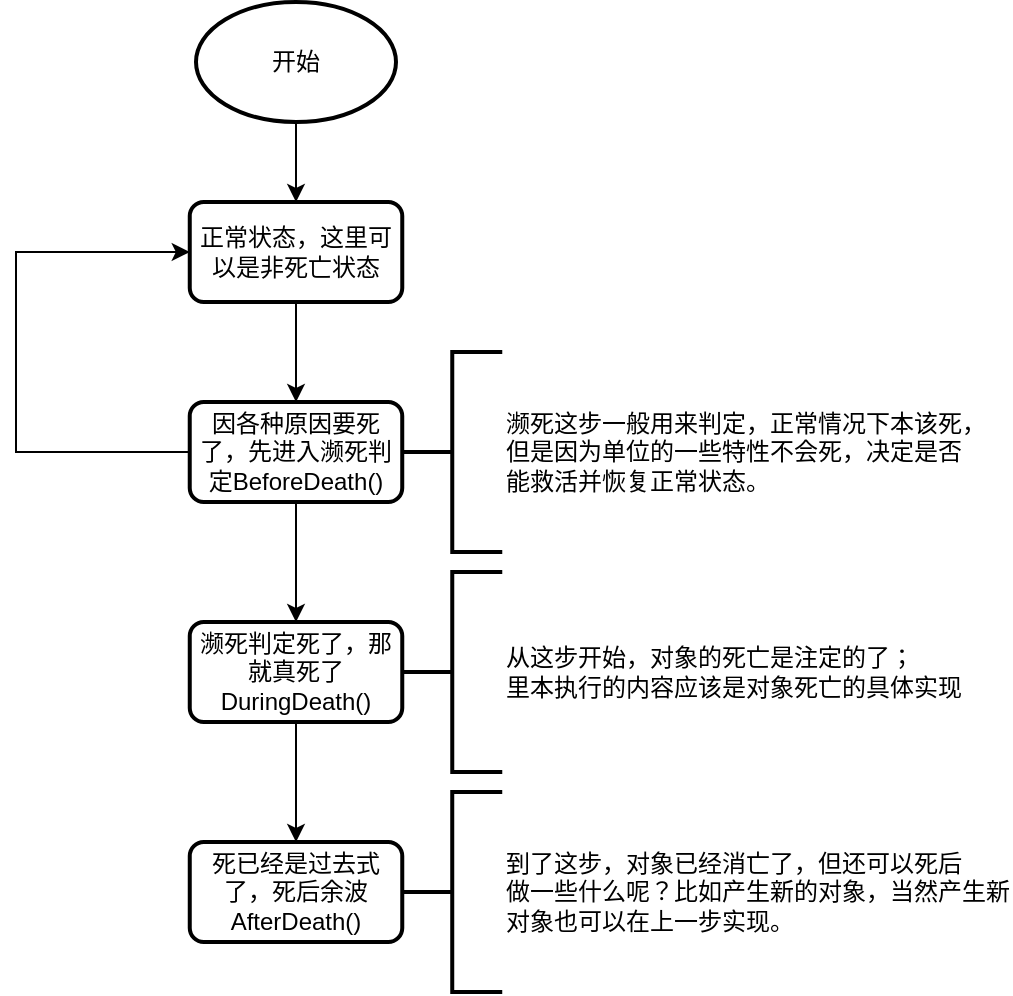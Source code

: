 <mxfile version="16.1.2" type="device"><diagram id="C5RBs43oDa-KdzZeNtuy" name="Page-1"><mxGraphModel dx="1102" dy="2034" grid="1" gridSize="10" guides="1" tooltips="1" connect="1" arrows="1" fold="1" page="1" pageScale="1" pageWidth="827" pageHeight="1169" math="0" shadow="0"><root><mxCell id="WIyWlLk6GJQsqaUBKTNV-0"/><mxCell id="WIyWlLk6GJQsqaUBKTNV-1" parent="WIyWlLk6GJQsqaUBKTNV-0"/><mxCell id="1juqxMcXW52OyJcKyKAU-2" style="edgeStyle=orthogonalEdgeStyle;rounded=0;orthogonalLoop=1;jettySize=auto;html=1;entryX=0.5;entryY=0;entryDx=0;entryDy=0;" edge="1" parent="WIyWlLk6GJQsqaUBKTNV-1" source="1juqxMcXW52OyJcKyKAU-0" target="1juqxMcXW52OyJcKyKAU-6"><mxGeometry relative="1" as="geometry"/></mxCell><mxCell id="1juqxMcXW52OyJcKyKAU-0" value="开始" style="strokeWidth=2;html=1;shape=mxgraph.flowchart.start_1;whiteSpace=wrap;" vertex="1" parent="WIyWlLk6GJQsqaUBKTNV-1"><mxGeometry x="190" y="-1100" width="100" height="60" as="geometry"/></mxCell><mxCell id="1juqxMcXW52OyJcKyKAU-8" style="edgeStyle=orthogonalEdgeStyle;rounded=0;orthogonalLoop=1;jettySize=auto;html=1;" edge="1" parent="WIyWlLk6GJQsqaUBKTNV-1" source="1juqxMcXW52OyJcKyKAU-1" target="1juqxMcXW52OyJcKyKAU-3"><mxGeometry relative="1" as="geometry"/></mxCell><mxCell id="1juqxMcXW52OyJcKyKAU-10" style="edgeStyle=orthogonalEdgeStyle;rounded=0;orthogonalLoop=1;jettySize=auto;html=1;entryX=0;entryY=0.5;entryDx=0;entryDy=0;" edge="1" parent="WIyWlLk6GJQsqaUBKTNV-1" source="1juqxMcXW52OyJcKyKAU-1" target="1juqxMcXW52OyJcKyKAU-6"><mxGeometry relative="1" as="geometry"><Array as="points"><mxPoint x="100" y="-875"/><mxPoint x="100" y="-975"/></Array></mxGeometry></mxCell><mxCell id="1juqxMcXW52OyJcKyKAU-1" value="因各种原因要死了，先进入濒死判定BeforeDeath()" style="rounded=1;whiteSpace=wrap;html=1;absoluteArcSize=1;arcSize=14;strokeWidth=2;" vertex="1" parent="WIyWlLk6GJQsqaUBKTNV-1"><mxGeometry x="186.87" y="-900" width="106.25" height="50" as="geometry"/></mxCell><mxCell id="1juqxMcXW52OyJcKyKAU-9" style="edgeStyle=orthogonalEdgeStyle;rounded=0;orthogonalLoop=1;jettySize=auto;html=1;" edge="1" parent="WIyWlLk6GJQsqaUBKTNV-1" source="1juqxMcXW52OyJcKyKAU-3" target="1juqxMcXW52OyJcKyKAU-4"><mxGeometry relative="1" as="geometry"/></mxCell><mxCell id="1juqxMcXW52OyJcKyKAU-3" value="濒死判定死了，那就真死了DuringDeath()" style="rounded=1;whiteSpace=wrap;html=1;absoluteArcSize=1;arcSize=14;strokeWidth=2;" vertex="1" parent="WIyWlLk6GJQsqaUBKTNV-1"><mxGeometry x="186.88" y="-790" width="106.25" height="50" as="geometry"/></mxCell><mxCell id="1juqxMcXW52OyJcKyKAU-4" value="死已经是过去式了，死后余波AfterDeath()" style="rounded=1;whiteSpace=wrap;html=1;absoluteArcSize=1;arcSize=14;strokeWidth=2;" vertex="1" parent="WIyWlLk6GJQsqaUBKTNV-1"><mxGeometry x="186.88" y="-680" width="106.25" height="50" as="geometry"/></mxCell><mxCell id="1juqxMcXW52OyJcKyKAU-7" style="edgeStyle=orthogonalEdgeStyle;rounded=0;orthogonalLoop=1;jettySize=auto;html=1;" edge="1" parent="WIyWlLk6GJQsqaUBKTNV-1" source="1juqxMcXW52OyJcKyKAU-6" target="1juqxMcXW52OyJcKyKAU-1"><mxGeometry relative="1" as="geometry"/></mxCell><mxCell id="1juqxMcXW52OyJcKyKAU-6" value="正常状态，这里可以是非死亡状态" style="rounded=1;whiteSpace=wrap;html=1;absoluteArcSize=1;arcSize=14;strokeWidth=2;" vertex="1" parent="WIyWlLk6GJQsqaUBKTNV-1"><mxGeometry x="186.88" y="-1000" width="106.25" height="50" as="geometry"/></mxCell><mxCell id="1juqxMcXW52OyJcKyKAU-11" value="濒死这步一般用来判定，正常情况下本该死，&lt;br&gt;但是因为单位的一些特性不会死，决定是否&lt;br&gt;能救活并恢复正常状态。" style="strokeWidth=2;html=1;shape=mxgraph.flowchart.annotation_2;align=left;labelPosition=right;pointerEvents=1;" vertex="1" parent="WIyWlLk6GJQsqaUBKTNV-1"><mxGeometry x="293.13" y="-925" width="50" height="100" as="geometry"/></mxCell><mxCell id="1juqxMcXW52OyJcKyKAU-12" value="从这步开始，对象的死亡是注定的了；&lt;br&gt;里本执行的内容应该是对象死亡的具体实现" style="strokeWidth=2;html=1;shape=mxgraph.flowchart.annotation_2;align=left;labelPosition=right;pointerEvents=1;" vertex="1" parent="WIyWlLk6GJQsqaUBKTNV-1"><mxGeometry x="293.13" y="-815" width="50" height="100" as="geometry"/></mxCell><mxCell id="1juqxMcXW52OyJcKyKAU-13" value="到了这步，对象已经消亡了，但还可以死后&lt;br&gt;做一些什么呢？比如产生新的对象，当然产生新&lt;br&gt;对象也可以在上一步实现。" style="strokeWidth=2;html=1;shape=mxgraph.flowchart.annotation_2;align=left;labelPosition=right;pointerEvents=1;" vertex="1" parent="WIyWlLk6GJQsqaUBKTNV-1"><mxGeometry x="293.12" y="-705" width="50" height="100" as="geometry"/></mxCell></root></mxGraphModel></diagram></mxfile>